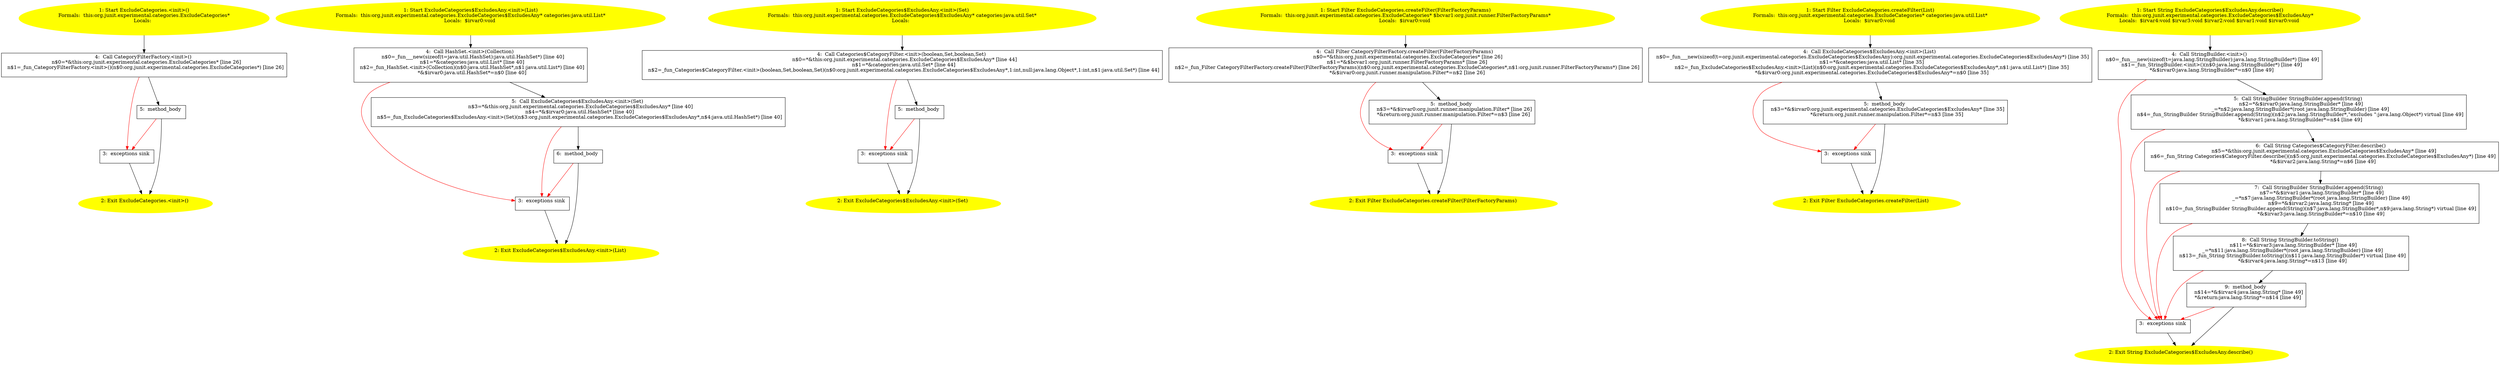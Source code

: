 /* @generated */
digraph cfg {
"org.junit.experimental.categories.ExcludeCategories.<init>().3116eb277ecb7515ef7a1faf537ff406_1" [label="1: Start ExcludeCategories.<init>()\nFormals:  this:org.junit.experimental.categories.ExcludeCategories*\nLocals:  \n  " color=yellow style=filled]
	

	 "org.junit.experimental.categories.ExcludeCategories.<init>().3116eb277ecb7515ef7a1faf537ff406_1" -> "org.junit.experimental.categories.ExcludeCategories.<init>().3116eb277ecb7515ef7a1faf537ff406_4" ;
"org.junit.experimental.categories.ExcludeCategories.<init>().3116eb277ecb7515ef7a1faf537ff406_2" [label="2: Exit ExcludeCategories.<init>() \n  " color=yellow style=filled]
	

"org.junit.experimental.categories.ExcludeCategories.<init>().3116eb277ecb7515ef7a1faf537ff406_3" [label="3:  exceptions sink \n  " shape="box"]
	

	 "org.junit.experimental.categories.ExcludeCategories.<init>().3116eb277ecb7515ef7a1faf537ff406_3" -> "org.junit.experimental.categories.ExcludeCategories.<init>().3116eb277ecb7515ef7a1faf537ff406_2" ;
"org.junit.experimental.categories.ExcludeCategories.<init>().3116eb277ecb7515ef7a1faf537ff406_4" [label="4:  Call CategoryFilterFactory.<init>() \n   n$0=*&this:org.junit.experimental.categories.ExcludeCategories* [line 26]\n  n$1=_fun_CategoryFilterFactory.<init>()(n$0:org.junit.experimental.categories.ExcludeCategories*) [line 26]\n " shape="box"]
	

	 "org.junit.experimental.categories.ExcludeCategories.<init>().3116eb277ecb7515ef7a1faf537ff406_4" -> "org.junit.experimental.categories.ExcludeCategories.<init>().3116eb277ecb7515ef7a1faf537ff406_5" ;
	 "org.junit.experimental.categories.ExcludeCategories.<init>().3116eb277ecb7515ef7a1faf537ff406_4" -> "org.junit.experimental.categories.ExcludeCategories.<init>().3116eb277ecb7515ef7a1faf537ff406_3" [color="red" ];
"org.junit.experimental.categories.ExcludeCategories.<init>().3116eb277ecb7515ef7a1faf537ff406_5" [label="5:  method_body \n  " shape="box"]
	

	 "org.junit.experimental.categories.ExcludeCategories.<init>().3116eb277ecb7515ef7a1faf537ff406_5" -> "org.junit.experimental.categories.ExcludeCategories.<init>().3116eb277ecb7515ef7a1faf537ff406_2" ;
	 "org.junit.experimental.categories.ExcludeCategories.<init>().3116eb277ecb7515ef7a1faf537ff406_5" -> "org.junit.experimental.categories.ExcludeCategories.<init>().3116eb277ecb7515ef7a1faf537ff406_3" [color="red" ];
"org.junit.experimental.categories.ExcludeCategories$ExcludesAny.<init>(java.util.List).61071c9c1d1dab86b109997858a225aa_1" [label="1: Start ExcludeCategories$ExcludesAny.<init>(List)\nFormals:  this:org.junit.experimental.categories.ExcludeCategories$ExcludesAny* categories:java.util.List*\nLocals:  $irvar0:void \n  " color=yellow style=filled]
	

	 "org.junit.experimental.categories.ExcludeCategories$ExcludesAny.<init>(java.util.List).61071c9c1d1dab86b109997858a225aa_1" -> "org.junit.experimental.categories.ExcludeCategories$ExcludesAny.<init>(java.util.List).61071c9c1d1dab86b109997858a225aa_4" ;
"org.junit.experimental.categories.ExcludeCategories$ExcludesAny.<init>(java.util.List).61071c9c1d1dab86b109997858a225aa_2" [label="2: Exit ExcludeCategories$ExcludesAny.<init>(List) \n  " color=yellow style=filled]
	

"org.junit.experimental.categories.ExcludeCategories$ExcludesAny.<init>(java.util.List).61071c9c1d1dab86b109997858a225aa_3" [label="3:  exceptions sink \n  " shape="box"]
	

	 "org.junit.experimental.categories.ExcludeCategories$ExcludesAny.<init>(java.util.List).61071c9c1d1dab86b109997858a225aa_3" -> "org.junit.experimental.categories.ExcludeCategories$ExcludesAny.<init>(java.util.List).61071c9c1d1dab86b109997858a225aa_2" ;
"org.junit.experimental.categories.ExcludeCategories$ExcludesAny.<init>(java.util.List).61071c9c1d1dab86b109997858a225aa_4" [label="4:  Call HashSet.<init>(Collection) \n   n$0=_fun___new(sizeof(t=java.util.HashSet):java.util.HashSet*) [line 40]\n  n$1=*&categories:java.util.List* [line 40]\n  n$2=_fun_HashSet.<init>(Collection)(n$0:java.util.HashSet*,n$1:java.util.List*) [line 40]\n  *&$irvar0:java.util.HashSet*=n$0 [line 40]\n " shape="box"]
	

	 "org.junit.experimental.categories.ExcludeCategories$ExcludesAny.<init>(java.util.List).61071c9c1d1dab86b109997858a225aa_4" -> "org.junit.experimental.categories.ExcludeCategories$ExcludesAny.<init>(java.util.List).61071c9c1d1dab86b109997858a225aa_5" ;
	 "org.junit.experimental.categories.ExcludeCategories$ExcludesAny.<init>(java.util.List).61071c9c1d1dab86b109997858a225aa_4" -> "org.junit.experimental.categories.ExcludeCategories$ExcludesAny.<init>(java.util.List).61071c9c1d1dab86b109997858a225aa_3" [color="red" ];
"org.junit.experimental.categories.ExcludeCategories$ExcludesAny.<init>(java.util.List).61071c9c1d1dab86b109997858a225aa_5" [label="5:  Call ExcludeCategories$ExcludesAny.<init>(Set) \n   n$3=*&this:org.junit.experimental.categories.ExcludeCategories$ExcludesAny* [line 40]\n  n$4=*&$irvar0:java.util.HashSet* [line 40]\n  n$5=_fun_ExcludeCategories$ExcludesAny.<init>(Set)(n$3:org.junit.experimental.categories.ExcludeCategories$ExcludesAny*,n$4:java.util.HashSet*) [line 40]\n " shape="box"]
	

	 "org.junit.experimental.categories.ExcludeCategories$ExcludesAny.<init>(java.util.List).61071c9c1d1dab86b109997858a225aa_5" -> "org.junit.experimental.categories.ExcludeCategories$ExcludesAny.<init>(java.util.List).61071c9c1d1dab86b109997858a225aa_6" ;
	 "org.junit.experimental.categories.ExcludeCategories$ExcludesAny.<init>(java.util.List).61071c9c1d1dab86b109997858a225aa_5" -> "org.junit.experimental.categories.ExcludeCategories$ExcludesAny.<init>(java.util.List).61071c9c1d1dab86b109997858a225aa_3" [color="red" ];
"org.junit.experimental.categories.ExcludeCategories$ExcludesAny.<init>(java.util.List).61071c9c1d1dab86b109997858a225aa_6" [label="6:  method_body \n  " shape="box"]
	

	 "org.junit.experimental.categories.ExcludeCategories$ExcludesAny.<init>(java.util.List).61071c9c1d1dab86b109997858a225aa_6" -> "org.junit.experimental.categories.ExcludeCategories$ExcludesAny.<init>(java.util.List).61071c9c1d1dab86b109997858a225aa_2" ;
	 "org.junit.experimental.categories.ExcludeCategories$ExcludesAny.<init>(java.util.List).61071c9c1d1dab86b109997858a225aa_6" -> "org.junit.experimental.categories.ExcludeCategories$ExcludesAny.<init>(java.util.List).61071c9c1d1dab86b109997858a225aa_3" [color="red" ];
"org.junit.experimental.categories.ExcludeCategories$ExcludesAny.<init>(java.util.Set).b5256ba871687ae54f2b0229d47f824f_1" [label="1: Start ExcludeCategories$ExcludesAny.<init>(Set)\nFormals:  this:org.junit.experimental.categories.ExcludeCategories$ExcludesAny* categories:java.util.Set*\nLocals:  \n  " color=yellow style=filled]
	

	 "org.junit.experimental.categories.ExcludeCategories$ExcludesAny.<init>(java.util.Set).b5256ba871687ae54f2b0229d47f824f_1" -> "org.junit.experimental.categories.ExcludeCategories$ExcludesAny.<init>(java.util.Set).b5256ba871687ae54f2b0229d47f824f_4" ;
"org.junit.experimental.categories.ExcludeCategories$ExcludesAny.<init>(java.util.Set).b5256ba871687ae54f2b0229d47f824f_2" [label="2: Exit ExcludeCategories$ExcludesAny.<init>(Set) \n  " color=yellow style=filled]
	

"org.junit.experimental.categories.ExcludeCategories$ExcludesAny.<init>(java.util.Set).b5256ba871687ae54f2b0229d47f824f_3" [label="3:  exceptions sink \n  " shape="box"]
	

	 "org.junit.experimental.categories.ExcludeCategories$ExcludesAny.<init>(java.util.Set).b5256ba871687ae54f2b0229d47f824f_3" -> "org.junit.experimental.categories.ExcludeCategories$ExcludesAny.<init>(java.util.Set).b5256ba871687ae54f2b0229d47f824f_2" ;
"org.junit.experimental.categories.ExcludeCategories$ExcludesAny.<init>(java.util.Set).b5256ba871687ae54f2b0229d47f824f_4" [label="4:  Call Categories$CategoryFilter.<init>(boolean,Set,boolean,Set) \n   n$0=*&this:org.junit.experimental.categories.ExcludeCategories$ExcludesAny* [line 44]\n  n$1=*&categories:java.util.Set* [line 44]\n  n$2=_fun_Categories$CategoryFilter.<init>(boolean,Set,boolean,Set)(n$0:org.junit.experimental.categories.ExcludeCategories$ExcludesAny*,1:int,null:java.lang.Object*,1:int,n$1:java.util.Set*) [line 44]\n " shape="box"]
	

	 "org.junit.experimental.categories.ExcludeCategories$ExcludesAny.<init>(java.util.Set).b5256ba871687ae54f2b0229d47f824f_4" -> "org.junit.experimental.categories.ExcludeCategories$ExcludesAny.<init>(java.util.Set).b5256ba871687ae54f2b0229d47f824f_5" ;
	 "org.junit.experimental.categories.ExcludeCategories$ExcludesAny.<init>(java.util.Set).b5256ba871687ae54f2b0229d47f824f_4" -> "org.junit.experimental.categories.ExcludeCategories$ExcludesAny.<init>(java.util.Set).b5256ba871687ae54f2b0229d47f824f_3" [color="red" ];
"org.junit.experimental.categories.ExcludeCategories$ExcludesAny.<init>(java.util.Set).b5256ba871687ae54f2b0229d47f824f_5" [label="5:  method_body \n  " shape="box"]
	

	 "org.junit.experimental.categories.ExcludeCategories$ExcludesAny.<init>(java.util.Set).b5256ba871687ae54f2b0229d47f824f_5" -> "org.junit.experimental.categories.ExcludeCategories$ExcludesAny.<init>(java.util.Set).b5256ba871687ae54f2b0229d47f824f_2" ;
	 "org.junit.experimental.categories.ExcludeCategories$ExcludesAny.<init>(java.util.Set).b5256ba871687ae54f2b0229d47f824f_5" -> "org.junit.experimental.categories.ExcludeCategories$ExcludesAny.<init>(java.util.Set).b5256ba871687ae54f2b0229d47f824f_3" [color="red" ];
"org.junit.experimental.categories.ExcludeCategories.createFilter(org.junit.runner.FilterFactoryParam.64ebfdc8217709954948a3e28d591c38_1" [label="1: Start Filter ExcludeCategories.createFilter(FilterFactoryParams)\nFormals:  this:org.junit.experimental.categories.ExcludeCategories* $bcvar1:org.junit.runner.FilterFactoryParams*\nLocals:  $irvar0:void \n  " color=yellow style=filled]
	

	 "org.junit.experimental.categories.ExcludeCategories.createFilter(org.junit.runner.FilterFactoryParam.64ebfdc8217709954948a3e28d591c38_1" -> "org.junit.experimental.categories.ExcludeCategories.createFilter(org.junit.runner.FilterFactoryParam.64ebfdc8217709954948a3e28d591c38_4" ;
"org.junit.experimental.categories.ExcludeCategories.createFilter(org.junit.runner.FilterFactoryParam.64ebfdc8217709954948a3e28d591c38_2" [label="2: Exit Filter ExcludeCategories.createFilter(FilterFactoryParams) \n  " color=yellow style=filled]
	

"org.junit.experimental.categories.ExcludeCategories.createFilter(org.junit.runner.FilterFactoryParam.64ebfdc8217709954948a3e28d591c38_3" [label="3:  exceptions sink \n  " shape="box"]
	

	 "org.junit.experimental.categories.ExcludeCategories.createFilter(org.junit.runner.FilterFactoryParam.64ebfdc8217709954948a3e28d591c38_3" -> "org.junit.experimental.categories.ExcludeCategories.createFilter(org.junit.runner.FilterFactoryParam.64ebfdc8217709954948a3e28d591c38_2" ;
"org.junit.experimental.categories.ExcludeCategories.createFilter(org.junit.runner.FilterFactoryParam.64ebfdc8217709954948a3e28d591c38_4" [label="4:  Call Filter CategoryFilterFactory.createFilter(FilterFactoryParams) \n   n$0=*&this:org.junit.experimental.categories.ExcludeCategories* [line 26]\n  n$1=*&$bcvar1:org.junit.runner.FilterFactoryParams* [line 26]\n  n$2=_fun_Filter CategoryFilterFactory.createFilter(FilterFactoryParams)(n$0:org.junit.experimental.categories.ExcludeCategories*,n$1:org.junit.runner.FilterFactoryParams*) [line 26]\n  *&$irvar0:org.junit.runner.manipulation.Filter*=n$2 [line 26]\n " shape="box"]
	

	 "org.junit.experimental.categories.ExcludeCategories.createFilter(org.junit.runner.FilterFactoryParam.64ebfdc8217709954948a3e28d591c38_4" -> "org.junit.experimental.categories.ExcludeCategories.createFilter(org.junit.runner.FilterFactoryParam.64ebfdc8217709954948a3e28d591c38_5" ;
	 "org.junit.experimental.categories.ExcludeCategories.createFilter(org.junit.runner.FilterFactoryParam.64ebfdc8217709954948a3e28d591c38_4" -> "org.junit.experimental.categories.ExcludeCategories.createFilter(org.junit.runner.FilterFactoryParam.64ebfdc8217709954948a3e28d591c38_3" [color="red" ];
"org.junit.experimental.categories.ExcludeCategories.createFilter(org.junit.runner.FilterFactoryParam.64ebfdc8217709954948a3e28d591c38_5" [label="5:  method_body \n   n$3=*&$irvar0:org.junit.runner.manipulation.Filter* [line 26]\n  *&return:org.junit.runner.manipulation.Filter*=n$3 [line 26]\n " shape="box"]
	

	 "org.junit.experimental.categories.ExcludeCategories.createFilter(org.junit.runner.FilterFactoryParam.64ebfdc8217709954948a3e28d591c38_5" -> "org.junit.experimental.categories.ExcludeCategories.createFilter(org.junit.runner.FilterFactoryParam.64ebfdc8217709954948a3e28d591c38_2" ;
	 "org.junit.experimental.categories.ExcludeCategories.createFilter(org.junit.runner.FilterFactoryParam.64ebfdc8217709954948a3e28d591c38_5" -> "org.junit.experimental.categories.ExcludeCategories.createFilter(org.junit.runner.FilterFactoryParam.64ebfdc8217709954948a3e28d591c38_3" [color="red" ];
"org.junit.experimental.categories.ExcludeCategories.createFilter(java.util.List):org.junit.runner.ma.cdd355abafac5d2740a578c18580ecc9_1" [label="1: Start Filter ExcludeCategories.createFilter(List)\nFormals:  this:org.junit.experimental.categories.ExcludeCategories* categories:java.util.List*\nLocals:  $irvar0:void \n  " color=yellow style=filled]
	

	 "org.junit.experimental.categories.ExcludeCategories.createFilter(java.util.List):org.junit.runner.ma.cdd355abafac5d2740a578c18580ecc9_1" -> "org.junit.experimental.categories.ExcludeCategories.createFilter(java.util.List):org.junit.runner.ma.cdd355abafac5d2740a578c18580ecc9_4" ;
"org.junit.experimental.categories.ExcludeCategories.createFilter(java.util.List):org.junit.runner.ma.cdd355abafac5d2740a578c18580ecc9_2" [label="2: Exit Filter ExcludeCategories.createFilter(List) \n  " color=yellow style=filled]
	

"org.junit.experimental.categories.ExcludeCategories.createFilter(java.util.List):org.junit.runner.ma.cdd355abafac5d2740a578c18580ecc9_3" [label="3:  exceptions sink \n  " shape="box"]
	

	 "org.junit.experimental.categories.ExcludeCategories.createFilter(java.util.List):org.junit.runner.ma.cdd355abafac5d2740a578c18580ecc9_3" -> "org.junit.experimental.categories.ExcludeCategories.createFilter(java.util.List):org.junit.runner.ma.cdd355abafac5d2740a578c18580ecc9_2" ;
"org.junit.experimental.categories.ExcludeCategories.createFilter(java.util.List):org.junit.runner.ma.cdd355abafac5d2740a578c18580ecc9_4" [label="4:  Call ExcludeCategories$ExcludesAny.<init>(List) \n   n$0=_fun___new(sizeof(t=org.junit.experimental.categories.ExcludeCategories$ExcludesAny):org.junit.experimental.categories.ExcludeCategories$ExcludesAny*) [line 35]\n  n$1=*&categories:java.util.List* [line 35]\n  n$2=_fun_ExcludeCategories$ExcludesAny.<init>(List)(n$0:org.junit.experimental.categories.ExcludeCategories$ExcludesAny*,n$1:java.util.List*) [line 35]\n  *&$irvar0:org.junit.experimental.categories.ExcludeCategories$ExcludesAny*=n$0 [line 35]\n " shape="box"]
	

	 "org.junit.experimental.categories.ExcludeCategories.createFilter(java.util.List):org.junit.runner.ma.cdd355abafac5d2740a578c18580ecc9_4" -> "org.junit.experimental.categories.ExcludeCategories.createFilter(java.util.List):org.junit.runner.ma.cdd355abafac5d2740a578c18580ecc9_5" ;
	 "org.junit.experimental.categories.ExcludeCategories.createFilter(java.util.List):org.junit.runner.ma.cdd355abafac5d2740a578c18580ecc9_4" -> "org.junit.experimental.categories.ExcludeCategories.createFilter(java.util.List):org.junit.runner.ma.cdd355abafac5d2740a578c18580ecc9_3" [color="red" ];
"org.junit.experimental.categories.ExcludeCategories.createFilter(java.util.List):org.junit.runner.ma.cdd355abafac5d2740a578c18580ecc9_5" [label="5:  method_body \n   n$3=*&$irvar0:org.junit.experimental.categories.ExcludeCategories$ExcludesAny* [line 35]\n  *&return:org.junit.runner.manipulation.Filter*=n$3 [line 35]\n " shape="box"]
	

	 "org.junit.experimental.categories.ExcludeCategories.createFilter(java.util.List):org.junit.runner.ma.cdd355abafac5d2740a578c18580ecc9_5" -> "org.junit.experimental.categories.ExcludeCategories.createFilter(java.util.List):org.junit.runner.ma.cdd355abafac5d2740a578c18580ecc9_2" ;
	 "org.junit.experimental.categories.ExcludeCategories.createFilter(java.util.List):org.junit.runner.ma.cdd355abafac5d2740a578c18580ecc9_5" -> "org.junit.experimental.categories.ExcludeCategories.createFilter(java.util.List):org.junit.runner.ma.cdd355abafac5d2740a578c18580ecc9_3" [color="red" ];
"org.junit.experimental.categories.ExcludeCategories$ExcludesAny.describe():java.lang.String.cc570887991b9cd6dc6973cdc72cdac1_1" [label="1: Start String ExcludeCategories$ExcludesAny.describe()\nFormals:  this:org.junit.experimental.categories.ExcludeCategories$ExcludesAny*\nLocals:  $irvar4:void $irvar3:void $irvar2:void $irvar1:void $irvar0:void \n  " color=yellow style=filled]
	

	 "org.junit.experimental.categories.ExcludeCategories$ExcludesAny.describe():java.lang.String.cc570887991b9cd6dc6973cdc72cdac1_1" -> "org.junit.experimental.categories.ExcludeCategories$ExcludesAny.describe():java.lang.String.cc570887991b9cd6dc6973cdc72cdac1_4" ;
"org.junit.experimental.categories.ExcludeCategories$ExcludesAny.describe():java.lang.String.cc570887991b9cd6dc6973cdc72cdac1_2" [label="2: Exit String ExcludeCategories$ExcludesAny.describe() \n  " color=yellow style=filled]
	

"org.junit.experimental.categories.ExcludeCategories$ExcludesAny.describe():java.lang.String.cc570887991b9cd6dc6973cdc72cdac1_3" [label="3:  exceptions sink \n  " shape="box"]
	

	 "org.junit.experimental.categories.ExcludeCategories$ExcludesAny.describe():java.lang.String.cc570887991b9cd6dc6973cdc72cdac1_3" -> "org.junit.experimental.categories.ExcludeCategories$ExcludesAny.describe():java.lang.String.cc570887991b9cd6dc6973cdc72cdac1_2" ;
"org.junit.experimental.categories.ExcludeCategories$ExcludesAny.describe():java.lang.String.cc570887991b9cd6dc6973cdc72cdac1_4" [label="4:  Call StringBuilder.<init>() \n   n$0=_fun___new(sizeof(t=java.lang.StringBuilder):java.lang.StringBuilder*) [line 49]\n  n$1=_fun_StringBuilder.<init>()(n$0:java.lang.StringBuilder*) [line 49]\n  *&$irvar0:java.lang.StringBuilder*=n$0 [line 49]\n " shape="box"]
	

	 "org.junit.experimental.categories.ExcludeCategories$ExcludesAny.describe():java.lang.String.cc570887991b9cd6dc6973cdc72cdac1_4" -> "org.junit.experimental.categories.ExcludeCategories$ExcludesAny.describe():java.lang.String.cc570887991b9cd6dc6973cdc72cdac1_5" ;
	 "org.junit.experimental.categories.ExcludeCategories$ExcludesAny.describe():java.lang.String.cc570887991b9cd6dc6973cdc72cdac1_4" -> "org.junit.experimental.categories.ExcludeCategories$ExcludesAny.describe():java.lang.String.cc570887991b9cd6dc6973cdc72cdac1_3" [color="red" ];
"org.junit.experimental.categories.ExcludeCategories$ExcludesAny.describe():java.lang.String.cc570887991b9cd6dc6973cdc72cdac1_5" [label="5:  Call StringBuilder StringBuilder.append(String) \n   n$2=*&$irvar0:java.lang.StringBuilder* [line 49]\n  _=*n$2:java.lang.StringBuilder*(root java.lang.StringBuilder) [line 49]\n  n$4=_fun_StringBuilder StringBuilder.append(String)(n$2:java.lang.StringBuilder*,\"excludes \":java.lang.Object*) virtual [line 49]\n  *&$irvar1:java.lang.StringBuilder*=n$4 [line 49]\n " shape="box"]
	

	 "org.junit.experimental.categories.ExcludeCategories$ExcludesAny.describe():java.lang.String.cc570887991b9cd6dc6973cdc72cdac1_5" -> "org.junit.experimental.categories.ExcludeCategories$ExcludesAny.describe():java.lang.String.cc570887991b9cd6dc6973cdc72cdac1_6" ;
	 "org.junit.experimental.categories.ExcludeCategories$ExcludesAny.describe():java.lang.String.cc570887991b9cd6dc6973cdc72cdac1_5" -> "org.junit.experimental.categories.ExcludeCategories$ExcludesAny.describe():java.lang.String.cc570887991b9cd6dc6973cdc72cdac1_3" [color="red" ];
"org.junit.experimental.categories.ExcludeCategories$ExcludesAny.describe():java.lang.String.cc570887991b9cd6dc6973cdc72cdac1_6" [label="6:  Call String Categories$CategoryFilter.describe() \n   n$5=*&this:org.junit.experimental.categories.ExcludeCategories$ExcludesAny* [line 49]\n  n$6=_fun_String Categories$CategoryFilter.describe()(n$5:org.junit.experimental.categories.ExcludeCategories$ExcludesAny*) [line 49]\n  *&$irvar2:java.lang.String*=n$6 [line 49]\n " shape="box"]
	

	 "org.junit.experimental.categories.ExcludeCategories$ExcludesAny.describe():java.lang.String.cc570887991b9cd6dc6973cdc72cdac1_6" -> "org.junit.experimental.categories.ExcludeCategories$ExcludesAny.describe():java.lang.String.cc570887991b9cd6dc6973cdc72cdac1_7" ;
	 "org.junit.experimental.categories.ExcludeCategories$ExcludesAny.describe():java.lang.String.cc570887991b9cd6dc6973cdc72cdac1_6" -> "org.junit.experimental.categories.ExcludeCategories$ExcludesAny.describe():java.lang.String.cc570887991b9cd6dc6973cdc72cdac1_3" [color="red" ];
"org.junit.experimental.categories.ExcludeCategories$ExcludesAny.describe():java.lang.String.cc570887991b9cd6dc6973cdc72cdac1_7" [label="7:  Call StringBuilder StringBuilder.append(String) \n   n$7=*&$irvar1:java.lang.StringBuilder* [line 49]\n  _=*n$7:java.lang.StringBuilder*(root java.lang.StringBuilder) [line 49]\n  n$9=*&$irvar2:java.lang.String* [line 49]\n  n$10=_fun_StringBuilder StringBuilder.append(String)(n$7:java.lang.StringBuilder*,n$9:java.lang.String*) virtual [line 49]\n  *&$irvar3:java.lang.StringBuilder*=n$10 [line 49]\n " shape="box"]
	

	 "org.junit.experimental.categories.ExcludeCategories$ExcludesAny.describe():java.lang.String.cc570887991b9cd6dc6973cdc72cdac1_7" -> "org.junit.experimental.categories.ExcludeCategories$ExcludesAny.describe():java.lang.String.cc570887991b9cd6dc6973cdc72cdac1_8" ;
	 "org.junit.experimental.categories.ExcludeCategories$ExcludesAny.describe():java.lang.String.cc570887991b9cd6dc6973cdc72cdac1_7" -> "org.junit.experimental.categories.ExcludeCategories$ExcludesAny.describe():java.lang.String.cc570887991b9cd6dc6973cdc72cdac1_3" [color="red" ];
"org.junit.experimental.categories.ExcludeCategories$ExcludesAny.describe():java.lang.String.cc570887991b9cd6dc6973cdc72cdac1_8" [label="8:  Call String StringBuilder.toString() \n   n$11=*&$irvar3:java.lang.StringBuilder* [line 49]\n  _=*n$11:java.lang.StringBuilder*(root java.lang.StringBuilder) [line 49]\n  n$13=_fun_String StringBuilder.toString()(n$11:java.lang.StringBuilder*) virtual [line 49]\n  *&$irvar4:java.lang.String*=n$13 [line 49]\n " shape="box"]
	

	 "org.junit.experimental.categories.ExcludeCategories$ExcludesAny.describe():java.lang.String.cc570887991b9cd6dc6973cdc72cdac1_8" -> "org.junit.experimental.categories.ExcludeCategories$ExcludesAny.describe():java.lang.String.cc570887991b9cd6dc6973cdc72cdac1_9" ;
	 "org.junit.experimental.categories.ExcludeCategories$ExcludesAny.describe():java.lang.String.cc570887991b9cd6dc6973cdc72cdac1_8" -> "org.junit.experimental.categories.ExcludeCategories$ExcludesAny.describe():java.lang.String.cc570887991b9cd6dc6973cdc72cdac1_3" [color="red" ];
"org.junit.experimental.categories.ExcludeCategories$ExcludesAny.describe():java.lang.String.cc570887991b9cd6dc6973cdc72cdac1_9" [label="9:  method_body \n   n$14=*&$irvar4:java.lang.String* [line 49]\n  *&return:java.lang.String*=n$14 [line 49]\n " shape="box"]
	

	 "org.junit.experimental.categories.ExcludeCategories$ExcludesAny.describe():java.lang.String.cc570887991b9cd6dc6973cdc72cdac1_9" -> "org.junit.experimental.categories.ExcludeCategories$ExcludesAny.describe():java.lang.String.cc570887991b9cd6dc6973cdc72cdac1_2" ;
	 "org.junit.experimental.categories.ExcludeCategories$ExcludesAny.describe():java.lang.String.cc570887991b9cd6dc6973cdc72cdac1_9" -> "org.junit.experimental.categories.ExcludeCategories$ExcludesAny.describe():java.lang.String.cc570887991b9cd6dc6973cdc72cdac1_3" [color="red" ];
}
